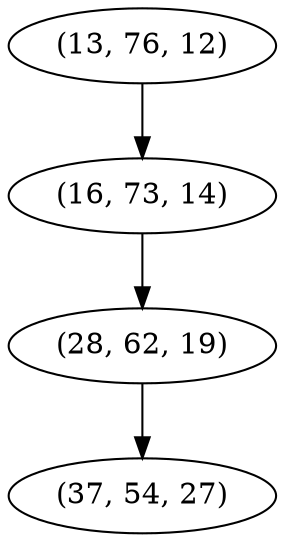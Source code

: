digraph tree {
    "(13, 76, 12)";
    "(16, 73, 14)";
    "(28, 62, 19)";
    "(37, 54, 27)";
    "(13, 76, 12)" -> "(16, 73, 14)";
    "(16, 73, 14)" -> "(28, 62, 19)";
    "(28, 62, 19)" -> "(37, 54, 27)";
}
